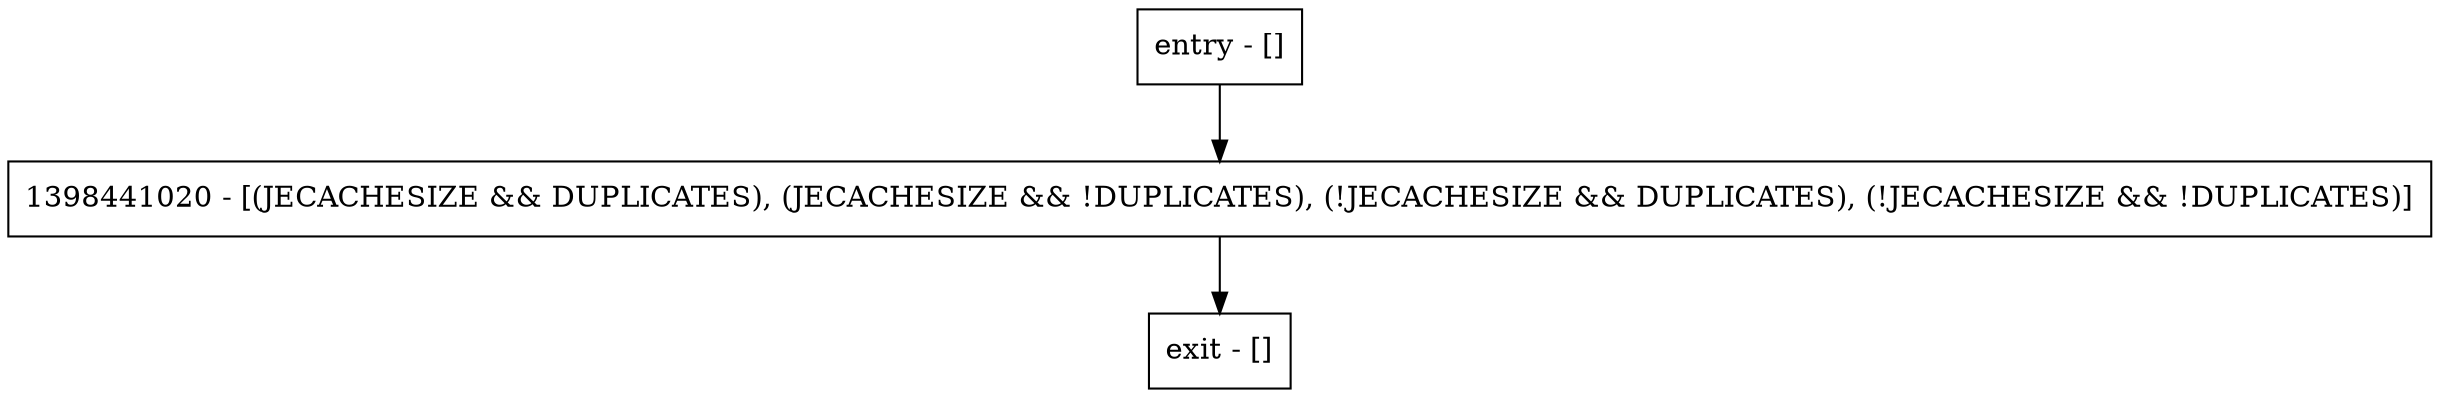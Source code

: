 digraph newVerifyException {
node [shape=record];
entry [label="entry - []"];
exit [label="exit - []"];
1398441020 [label="1398441020 - [(JECACHESIZE && DUPLICATES), (JECACHESIZE && !DUPLICATES), (!JECACHESIZE && DUPLICATES), (!JECACHESIZE && !DUPLICATES)]"];
entry;
exit;
entry -> 1398441020;
1398441020 -> exit;
}
